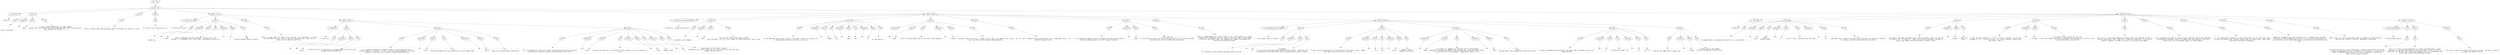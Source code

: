digraph lpegNode {

node [fontname=Helvetica]
edge [style=dashed]

doc_0 [label="doc - 144"]


doc_0 -> { section_1}
{rank=same; section_1}

section_1 [label="section: 1-91"]


// END RANK doc_0

section_1 -> { header_2 prose_3 prose_4 prose_5 section_6 section_7 section_8}
{rank=same; header_2 prose_3 prose_4 prose_5 section_6 section_7 section_8}

header_2 [label="1 : Femto 0.2"]

prose_3 [label="prose"]

prose_4 [label="prose"]

prose_5 [label="prose"]

section_6 [label="section: 13-23"]

section_7 [label="section: 43-69"]

section_8 [label="section: 92-130"]


// END RANK section_1

header_2 -> leaf_9
leaf_9  [color=Gray,shape=rectangle,fontname=Inconsolata,label="* Femto 0.2"]
// END RANK header_2

prose_3 -> { raw_10 prespace_11 literal_12 raw_13}
{rank=same; raw_10 prespace_11 literal_12 raw_13}

raw_10 [label="raw"]

prespace_11 [label="prespace"]

literal_12 [label="literal"]

raw_13 [label="raw"]


// END RANK prose_3

raw_10 -> leaf_14
leaf_14  [color=Gray,shape=rectangle,fontname=Inconsolata,label="


This is exciting!"]
// END RANK raw_10

prespace_11 -> leaf_15
leaf_15  [color=Gray,shape=rectangle,fontname=Inconsolata,label=" "]
// END RANK prespace_11

literal_12 -> leaf_16
leaf_16  [color=Gray,shape=rectangle,fontname=Inconsolata,label="femto"]
// END RANK literal_12

raw_13 -> leaf_17
leaf_17  [color=Gray,shape=rectangle,fontname=Inconsolata,label=" is now a capable-enough top-line repl. Capable
enough that I'm no longer using the cooked-mode REPL which I started with,
and certainly not lua(jit) -i.
"]
// END RANK raw_13

prose_4 -> { raw_18}
{rank=same; raw_18}

raw_18 [label="raw"]


// END RANK prose_4

raw_18 -> leaf_19
leaf_19  [color=Gray,shape=rectangle,fontname=Inconsolata,label="
The 0.1 release needs some polishing, most of the notes for that are in-line.
"]
// END RANK raw_18

prose_5 -> { raw_20}
{rank=same; raw_20}

raw_20 [label="raw"]


// END RANK prose_5

raw_20 -> leaf_21
leaf_21  [color=Gray,shape=rectangle,fontname=Inconsolata,label="
It's time to start planning out 0.2.

"]
// END RANK raw_20

section_6 -> { header_22 prose_23 prose_24 section_25}
{rank=same; header_22 prose_23 prose_24 section_25}

header_22 [label="2 : Big-picture design"]

prose_23 [label="prose"]

prose_24 [label="prose"]

section_25 [label="section: 24-42"]


// END RANK section_6

header_22 -> leaf_26
leaf_26  [color=Gray,shape=rectangle,fontname=Inconsolata,label="** Big-picture design"]
// END RANK header_22

prose_23 -> { raw_27 prespace_28 literal_29 raw_30 prespace_31 literal_32 raw_33}
{rank=same; raw_27 prespace_28 literal_29 raw_30 prespace_31 literal_32 raw_33}

raw_27 [label="raw"]

prespace_28 [label="prespace"]

literal_29 [label="literal"]

raw_30 [label="raw"]

prespace_31 [label="prespace"]

literal_32 [label="literal"]

raw_33 [label="raw"]


// END RANK prose_23

raw_27 -> leaf_34
leaf_34  [color=Gray,shape=rectangle,fontname=Inconsolata,label="

Right now,"]
// END RANK raw_27

prespace_28 -> leaf_35
leaf_35  [color=Gray,shape=rectangle,fontname=Inconsolata,label=" "]
// END RANK prespace_28

literal_29 -> leaf_36
leaf_36  [color=Gray,shape=rectangle,fontname=Inconsolata,label="femto"]
// END RANK literal_29

raw_30 -> leaf_37
leaf_37  [color=Gray,shape=rectangle,fontname=Inconsolata,label=" shares a namespace with the 'program'. Actually, it is the
program.  I'm reminded of this every time I accidentally declare an"]
// END RANK raw_30

prespace_31 -> leaf_38
leaf_38  [color=Gray,shape=rectangle,fontname=Inconsolata,label=" "]
// END RANK prespace_31

literal_32 -> leaf_39
leaf_39  [color=Gray,shape=rectangle,fontname=Inconsolata,label="a"]
// END RANK literal_32

raw_33 -> leaf_40
leaf_40  [color=Gray,shape=rectangle,fontname=Inconsolata,label=" and
blow my terminal object to pieces.
"]
// END RANK raw_33

prose_24 -> { raw_41}
{rank=same; raw_41}

raw_41 [label="raw"]


// END RANK prose_24

raw_41 -> leaf_42
leaf_42  [color=Gray,shape=rectangle,fontname=Inconsolata,label="
There's a super-light fix, which is to just wrap _G as a metatable.  I'd need
to think about how that interacts with the colorizer; but in any case it
doesn't get us where we need to go.

"]
// END RANK raw_41

section_25 -> { header_43 prose_44 prose_45 prose_46}
{rank=same; header_43 prose_44 prose_45 prose_46}

header_43 [label="3 : Pylon 0.2"]

prose_44 [label="prose"]

prose_45 [label="prose"]

prose_46 [label="prose"]


// END RANK section_25

header_43 -> leaf_47
leaf_47  [color=Gray,shape=rectangle,fontname=Inconsolata,label="*** Pylon 0.2"]
// END RANK header_43

prose_44 -> { raw_48 prespace_49 literal_50 raw_51}
{rank=same; raw_48 prespace_49 literal_50 raw_51}

raw_48 [label="raw"]

prespace_49 [label="prespace"]

literal_50 [label="literal"]

raw_51 [label="raw"]


// END RANK prose_44

raw_48 -> leaf_52
leaf_52  [color=Gray,shape=rectangle,fontname=Inconsolata,label=""]
// END RANK raw_48

prespace_49 -> leaf_53
leaf_53  [color=Gray,shape=rectangle,fontname=Inconsolata,label=""]
// END RANK prespace_49

literal_50 -> leaf_54
leaf_54  [color=Gray,shape=rectangle,fontname=Inconsolata,label="pylon"]
// END RANK literal_50

raw_51 -> leaf_55
leaf_55  [color=Gray,shape=rectangle,fontname=Inconsolata,label=" is effectively 0.1. In the process of adding semver so that this can
be made blessed and official.
"]
// END RANK raw_51

prose_45 -> { raw_56 prespace_57 literal_58 raw_59 prespace_60 literal_61 raw_62}
{rank=same; raw_56 prespace_57 literal_58 raw_59 prespace_60 literal_61 raw_62}

raw_56 [label="raw"]

prespace_57 [label="prespace"]

literal_58 [label="literal"]

raw_59 [label="raw"]

prespace_60 [label="prespace"]

literal_61 [label="literal"]

raw_62 [label="raw"]


// END RANK prose_45

raw_56 -> leaf_63
leaf_63  [color=Gray,shape=rectangle,fontname=Inconsolata,label="
0.2 is going to enhance our runtime so that it can allocate and free a
flexible number of lua states.  It won't have any thread management or process
forking, at least not in 0.2, and we'll most likely stick with"]
// END RANK raw_56

prespace_57 -> leaf_64
leaf_64  [color=Gray,shape=rectangle,fontname=Inconsolata,label=" "]
// END RANK prespace_57

literal_58 -> leaf_65
leaf_65  [color=Gray,shape=rectangle,fontname=Inconsolata,label="libuv"]
// END RANK literal_58

raw_59 -> leaf_66
leaf_66  [color=Gray,shape=rectangle,fontname=Inconsolata,label=" for
threads and handle forks and processes on an even higher level. "]
// END RANK raw_59

prespace_60 -> leaf_67
leaf_67  [color=Gray,shape=rectangle,fontname=Inconsolata,label=" "]
// END RANK prespace_60

literal_61 -> leaf_68
leaf_68  [color=Gray,shape=rectangle,fontname=Inconsolata,label="pylon"]
// END RANK literal_61

raw_62 -> leaf_69
leaf_69  [color=Gray,shape=rectangle,fontname=Inconsolata,label=" is
explicitly a process-level abstraction.
"]
// END RANK raw_62

prose_46 -> { raw_70 prespace_71 literal_72 raw_73 prespace_74 literal_75 raw_76 prespace_77 literal_78 raw_79}
{rank=same; raw_70 prespace_71 literal_72 raw_73 prespace_74 literal_75 raw_76 prespace_77 literal_78 raw_79}

raw_70 [label="raw"]

prespace_71 [label="prespace"]

literal_72 [label="literal"]

raw_73 [label="raw"]

prespace_74 [label="prespace"]

literal_75 [label="literal"]

raw_76 [label="raw"]

prespace_77 [label="prespace"]

literal_78 [label="literal"]

raw_79 [label="raw"]


// END RANK prose_46

raw_70 -> leaf_80
leaf_80  [color=Gray,shape=rectangle,fontname=Inconsolata,label="
The C to manage these states will expose through the internal FFI, giving us
the tooling to establish multiple Lua environments from within"]
// END RANK raw_70

prespace_71 -> leaf_81
leaf_81  [color=Gray,shape=rectangle,fontname=Inconsolata,label=" "]
// END RANK prespace_71

literal_72 -> leaf_82
leaf_82  [color=Gray,shape=rectangle,fontname=Inconsolata,label="pylon"]
// END RANK literal_72

raw_73 -> leaf_83
leaf_83  [color=Gray,shape=rectangle,fontname=Inconsolata,label=".
I'm going to reach out to Tim Caswell on this, because the first-step goal is
to run"]
// END RANK raw_73

prespace_74 -> leaf_84
leaf_84  [color=Gray,shape=rectangle,fontname=Inconsolata,label=" "]
// END RANK prespace_74

literal_75 -> leaf_85
leaf_85  [color=Gray,shape=rectangle,fontname=Inconsolata,label="femto"]
// END RANK literal_75

raw_76 -> leaf_86
leaf_86  [color=Gray,shape=rectangle,fontname=Inconsolata,label=" against other"]
// END RANK raw_76

prespace_77 -> leaf_87
leaf_87  [color=Gray,shape=rectangle,fontname=Inconsolata,label=" "]
// END RANK prespace_77

literal_78 -> leaf_88
leaf_88  [color=Gray,shape=rectangle,fontname=Inconsolata,label="luv"]
// END RANK literal_78

raw_79 -> leaf_89
leaf_89  [color=Gray,shape=rectangle,fontname=Inconsolata,label=" applications in the classic runtime
attachment style, and I think they're going to like this and have some
insight into how to do it.

"]
// END RANK raw_79

section_7 -> { header_90 prose_91 prose_92 prose_93 prose_94 prose_95 prose_96 section_97}
{rank=same; header_90 prose_91 prose_92 prose_93 prose_94 prose_95 prose_96 section_97}

header_90 [label="2 : Femto 0.2: runtime architecture"]

prose_91 [label="prose"]

prose_92 [label="prose"]

prose_93 [label="prose"]

prose_94 [label="prose"]

prose_95 [label="prose"]

prose_96 [label="prose"]

section_97 [label="section: 70-91"]


// END RANK section_7

header_90 -> leaf_98
leaf_98  [color=Gray,shape=rectangle,fontname=Inconsolata,label="** Femto 0.2: runtime architecture"]
// END RANK header_90

prose_91 -> { raw_99 prespace_100 literal_101 raw_102}
{rank=same; raw_99 prespace_100 literal_101 raw_102}

raw_99 [label="raw"]

prespace_100 [label="prespace"]

literal_101 [label="literal"]

raw_102 [label="raw"]


// END RANK prose_91

raw_99 -> leaf_103
leaf_103  [color=Gray,shape=rectangle,fontname=Inconsolata,label="

According to the roadmap,"]
// END RANK raw_99

prespace_100 -> leaf_104
leaf_104  [color=Gray,shape=rectangle,fontname=Inconsolata,label=" "]
// END RANK prespace_100

literal_101 -> leaf_105
leaf_105  [color=Gray,shape=rectangle,fontname=Inconsolata,label="femto"]
// END RANK literal_101

raw_102 -> leaf_106
leaf_106  [color=Gray,shape=rectangle,fontname=Inconsolata,label=" will grow for two or three point releases,
then slim down.  By 1.0, it will handle tty reads and writes; end of story.
"]
// END RANK raw_102

prose_92 -> { raw_107 prespace_108 literal_109 raw_110 prespace_111 literal_112 raw_113 prespace_114 literal_115 raw_116}
{rank=same; raw_107 prespace_108 literal_109 raw_110 prespace_111 literal_112 raw_113 prespace_114 literal_115 raw_116}

raw_107 [label="raw"]

prespace_108 [label="prespace"]

literal_109 [label="literal"]

raw_110 [label="raw"]

prespace_111 [label="prespace"]

literal_112 [label="literal"]

raw_113 [label="raw"]

prespace_114 [label="prespace"]

literal_115 [label="literal"]

raw_116 [label="raw"]


// END RANK prose_92

raw_107 -> leaf_117
leaf_117  [color=Gray,shape=rectangle,fontname=Inconsolata,label="
In the meantime, we're going to have a \"fat femto\". It will be a nursery for
techniques and libraries which will end up in"]
// END RANK raw_107

prespace_108 -> leaf_118
leaf_118  [color=Gray,shape=rectangle,fontname=Inconsolata,label=" "]
// END RANK prespace_108

literal_109 -> leaf_119
leaf_119  [color=Gray,shape=rectangle,fontname=Inconsolata,label="bridge"]
// END RANK literal_109

raw_110 -> leaf_120
leaf_120  [color=Gray,shape=rectangle,fontname=Inconsolata,label=" and"]
// END RANK raw_110

prespace_111 -> leaf_121
leaf_121  [color=Gray,shape=rectangle,fontname=Inconsolata,label=" "]
// END RANK prespace_111

literal_112 -> leaf_122
leaf_122  [color=Gray,shape=rectangle,fontname=Inconsolata,label="codex"]
// END RANK literal_112

raw_113 -> leaf_123
leaf_123  [color=Gray,shape=rectangle,fontname=Inconsolata,label=" and"]
// END RANK raw_113

prespace_114 -> leaf_124
leaf_124  [color=Gray,shape=rectangle,fontname=Inconsolata,label=" "]
// END RANK prespace_114

literal_115 -> leaf_125
leaf_125  [color=Gray,shape=rectangle,fontname=Inconsolata,label="ed"]
// END RANK literal_115

raw_116 -> leaf_126
leaf_126  [color=Gray,shape=rectangle,fontname=Inconsolata,label="
as time goes by.
"]
// END RANK raw_116

prose_93 -> { prespace_127 literal_128 raw_129 prespace_130 literal_131 raw_132}
{rank=same; prespace_127 literal_128 raw_129 prespace_130 literal_131 raw_132}

prespace_127 [label="prespace"]

literal_128 [label="literal"]

raw_129 [label="raw"]

prespace_130 [label="prespace"]

literal_131 [label="literal"]

raw_132 [label="raw"]


// END RANK prose_93

prespace_127 -> leaf_133
leaf_133  [color=Gray,shape=rectangle,fontname=Inconsolata,label=""]
// END RANK prespace_127

literal_128 -> leaf_134
leaf_134  [color=Gray,shape=rectangle,fontname=Inconsolata,label="femto"]
// END RANK literal_128

raw_129 -> leaf_135
leaf_135  [color=Gray,shape=rectangle,fontname=Inconsolata,label=" 1.0 will be around 1000 lines of Lua, with a full graphical"]
// END RANK raw_129

prespace_130 -> leaf_136
leaf_136  [color=Gray,shape=rectangle,fontname=Inconsolata,label=" "]
// END RANK prespace_130

literal_131 -> leaf_137
leaf_137  [color=Gray,shape=rectangle,fontname=Inconsolata,label="anterm"]
// END RANK literal_131

raw_132 -> leaf_138
leaf_138  [color=Gray,shape=rectangle,fontname=Inconsolata,label="
protocol, about twice that.  I expect it will look a fair amount like it does
now, just with all the modules living elsewhere.
"]
// END RANK raw_132

prose_94 -> { raw_139}
{rank=same; raw_139}

raw_139 [label="raw"]


// END RANK prose_94

raw_139 -> leaf_140
leaf_140  [color=Gray,shape=rectangle,fontname=Inconsolata,label="
So. 0.2. We'll steadily beef up modeselecktor into a respectable editor, not
much to say about that.
"]
// END RANK raw_139

prose_95 -> { raw_141 prespace_142 literal_143 raw_144}
{rank=same; raw_141 prespace_142 literal_143 raw_144}

raw_141 [label="raw"]

prespace_142 [label="prespace"]

literal_143 [label="literal"]

raw_144 [label="raw"]


// END RANK prose_95

raw_141 -> leaf_145
leaf_145  [color=Gray,shape=rectangle,fontname=Inconsolata,label="
I'll be working out good and better strategies for SQLite persistence of
objects, ending up with a sort of T-shaped structure:"]
// END RANK raw_141

prespace_142 -> leaf_146
leaf_146  [color=Gray,shape=rectangle,fontname=Inconsolata,label=" "]
// END RANK prespace_142

literal_143 -> leaf_147
leaf_147  [color=Gray,shape=rectangle,fontname=Inconsolata,label="pylon"]
// END RANK literal_143

raw_144 -> leaf_148
leaf_148  [color=Gray,shape=rectangle,fontname=Inconsolata,label=" will juggle two
or three SQLite states, one for the i/o loop, one for the attached runtime,
and possibly a third to handle disk persistence.
"]
// END RANK raw_144

prose_96 -> { raw_149}
{rank=same; raw_149}

raw_149 [label="raw"]


// END RANK prose_96

raw_149 -> leaf_150
leaf_150  [color=Gray,shape=rectangle,fontname=Inconsolata,label="
State is shared between Luas, each of which is on its own thread, by a shared
in-memory SQLite database. Each will have its own conn, and its own trigger
collection, and between them, that database will manage flow between the
otherwise non-blocking systems.

"]
// END RANK raw_149

section_97 -> { header_151 prose_152 prose_153 prose_154 prose_155 prose_156}
{rank=same; header_151 prose_152 prose_153 prose_154 prose_155 prose_156}

header_151 [label="3 : LuaL_states: pylon or femto?"]

prose_152 [label="prose"]

prose_153 [label="prose"]

prose_154 [label="prose"]

prose_155 [label="prose"]

prose_156 [label="prose"]


// END RANK section_97

header_151 -> leaf_157
leaf_157  [color=Gray,shape=rectangle,fontname=Inconsolata,label="*** LuaL_states: pylon or femto?"]
// END RANK header_151

prose_152 -> { raw_158 prespace_159 literal_160 raw_161}
{rank=same; raw_158 prespace_159 literal_160 raw_161}

raw_158 [label="raw"]

prespace_159 [label="prespace"]

literal_160 [label="literal"]

raw_161 [label="raw"]


// END RANK prose_152

raw_158 -> leaf_162
leaf_162  [color=Gray,shape=rectangle,fontname=Inconsolata,label="

It's possible to just generate new LuaL_states from the"]
// END RANK raw_158

prespace_159 -> leaf_163
leaf_163  [color=Gray,shape=rectangle,fontname=Inconsolata,label=" "]
// END RANK prespace_159

literal_160 -> leaf_164
leaf_164  [color=Gray,shape=rectangle,fontname=Inconsolata,label="luv"]
// END RANK literal_160

raw_161 -> leaf_165
leaf_165  [color=Gray,shape=rectangle,fontname=Inconsolata,label=" threadpool.
Let's go the distance and manage them from within Pylon.  Otherwise we've
preselected a privileged state and that kinda decision leads to regret.
"]
// END RANK raw_161

prose_153 -> { raw_166 prespace_167 literal_168 raw_169 prespace_170 literal_171 raw_172}
{rank=same; raw_166 prespace_167 literal_168 raw_169 prespace_170 literal_171 raw_172}

raw_166 [label="raw"]

prespace_167 [label="prespace"]

literal_168 [label="literal"]

raw_169 [label="raw"]

prespace_170 [label="prespace"]

literal_171 [label="literal"]

raw_172 [label="raw"]


// END RANK prose_153

raw_166 -> leaf_173
leaf_173  [color=Gray,shape=rectangle,fontname=Inconsolata,label="
I don't think we save any ass or neck pain with this choice, either.  Might
need some flick of the wrist to keep the"]
// END RANK raw_166

prespace_167 -> leaf_174
leaf_174  [color=Gray,shape=rectangle,fontname=Inconsolata,label=" "]
// END RANK prespace_167

literal_168 -> leaf_175
leaf_175  [color=Gray,shape=rectangle,fontname=Inconsolata,label="luv"]
// END RANK literal_168

raw_169 -> leaf_176
leaf_176  [color=Gray,shape=rectangle,fontname=Inconsolata,label=" and"]
// END RANK raw_169

prespace_170 -> leaf_177
leaf_177  [color=Gray,shape=rectangle,fontname=Inconsolata,label=" "]
// END RANK prespace_170

literal_171 -> leaf_178
leaf_178  [color=Gray,shape=rectangle,fontname=Inconsolata,label="pylon"]
// END RANK literal_171

raw_172 -> leaf_179
leaf_179  [color=Gray,shape=rectangle,fontname=Inconsolata,label=" ideas of what's
happening consistent.
"]
// END RANK raw_172

prose_154 -> { prespace_180 literal_181 raw_182 prespace_183 literal_184 raw_185}
{rank=same; prespace_180 literal_181 raw_182 prespace_183 literal_184 raw_185}

prespace_180 [label="prespace"]

literal_181 [label="literal"]

raw_182 [label="raw"]

prespace_183 [label="prespace"]

literal_184 [label="literal"]

raw_185 [label="raw"]


// END RANK prose_154

prespace_180 -> leaf_186
leaf_186  [color=Gray,shape=rectangle,fontname=Inconsolata,label=""]
// END RANK prespace_180

literal_181 -> leaf_187
leaf_187  [color=Gray,shape=rectangle,fontname=Inconsolata,label="femto"]
// END RANK literal_181

raw_182 -> leaf_188
leaf_188  [color=Gray,shape=rectangle,fontname=Inconsolata,label=" is 0.2 when user commands are inserted into the shared-memory
database, triggering an update in the attached loop, where the return value
is then inserted to that database, triggering an update on the"]
// END RANK raw_182

prespace_183 -> leaf_189
leaf_189  [color=Gray,shape=rectangle,fontname=Inconsolata,label=" "]
// END RANK prespace_183

literal_184 -> leaf_190
leaf_190  [color=Gray,shape=rectangle,fontname=Inconsolata,label="femto"]
// END RANK literal_184

raw_185 -> leaf_191
leaf_191  [color=Gray,shape=rectangle,fontname=Inconsolata,label=" side.
During idles, these changes get transacted to store.
"]
// END RANK raw_185

prose_155 -> { raw_192 prespace_193 literal_194 raw_195 prespace_196 literal_197 raw_198}
{rank=same; raw_192 prespace_193 literal_194 raw_195 prespace_196 literal_197 raw_198}

raw_192 [label="raw"]

prespace_193 [label="prespace"]

literal_194 [label="literal"]

raw_195 [label="raw"]

prespace_196 [label="prespace"]

literal_197 [label="literal"]

raw_198 [label="raw"]


// END RANK prose_155

raw_192 -> leaf_199
leaf_199  [color=Gray,shape=rectangle,fontname=Inconsolata,label="
Letting the database keep blocking on the femto side is probably okay for 0.2.
When building"]
// END RANK raw_192

prespace_193 -> leaf_200
leaf_200  [color=Gray,shape=rectangle,fontname=Inconsolata,label=" "]
// END RANK prespace_193

literal_194 -> leaf_201
leaf_201  [color=Gray,shape=rectangle,fontname=Inconsolata,label="n"]
// END RANK literal_194

raw_195 -> leaf_202
leaf_202  [color=Gray,shape=rectangle,fontname=Inconsolata,label=" interacting systems, set"]
// END RANK raw_195

prespace_196 -> leaf_203
leaf_203  [color=Gray,shape=rectangle,fontname=Inconsolata,label=" "]
// END RANK prespace_196

literal_197 -> leaf_204
leaf_204  [color=Gray,shape=rectangle,fontname=Inconsolata,label="n=2"]
// END RANK literal_197

raw_198 -> leaf_205
leaf_205  [color=Gray,shape=rectangle,fontname=Inconsolata,label=" at first.
"]
// END RANK raw_198

prose_156 -> { raw_206 prespace_207 literal_208 raw_209}
{rank=same; raw_206 prespace_207 literal_208 raw_209}

raw_206 [label="raw"]

prespace_207 [label="prespace"]

literal_208 [label="literal"]

raw_209 [label="raw"]


// END RANK prose_156

raw_206 -> leaf_210
leaf_210  [color=Gray,shape=rectangle,fontname=Inconsolata,label="
But the user OODA loop is sacred, and"]
// END RANK raw_206

prespace_207 -> leaf_211
leaf_211  [color=Gray,shape=rectangle,fontname=Inconsolata,label=" "]
// END RANK prespace_207

literal_208 -> leaf_212
leaf_212  [color=Gray,shape=rectangle,fontname=Inconsolata,label="bridge"]
// END RANK literal_208

raw_209 -> leaf_213
leaf_213  [color=Gray,shape=rectangle,fontname=Inconsolata,label=" systems give it the highest
priority the platform easily allows.

"]
// END RANK raw_209

section_8 -> { header_214 prose_215 prose_216 prose_217 prose_218 prose_219 prose_220 prose_221 prose_222 section_223}
{rank=same; header_214 prose_215 prose_216 prose_217 prose_218 prose_219 prose_220 prose_221 prose_222 section_223}

header_214 [label="2 : Game Plan"]

prose_215 [label="prose"]

prose_216 [label="prose"]

prose_217 [label="prose"]

prose_218 [label="prose"]

prose_219 [label="prose"]

prose_220 [label="prose"]

prose_221 [label="prose"]

prose_222 [label="prose"]

section_223 [label="section: 131-144"]


// END RANK section_8

header_214 -> leaf_224
leaf_224  [color=Gray,shape=rectangle,fontname=Inconsolata,label="** Game Plan"]
// END RANK header_214

prose_215 -> { raw_225 prespace_226 literal_227 raw_228 prespace_229 literal_230 raw_231 prespace_232 literal_233 raw_234}
{rank=same; raw_225 prespace_226 literal_227 raw_228 prespace_229 literal_230 raw_231 prespace_232 literal_233 raw_234}

raw_225 [label="raw"]

prespace_226 [label="prespace"]

literal_227 [label="literal"]

raw_228 [label="raw"]

prespace_229 [label="prespace"]

literal_230 [label="literal"]

raw_231 [label="raw"]

prespace_232 [label="prespace"]

literal_233 [label="literal"]

raw_234 [label="raw"]


// END RANK prose_215

raw_225 -> leaf_235
leaf_235  [color=Gray,shape=rectangle,fontname=Inconsolata,label="

My nomenclature is aspirational as much as it is informative."]
// END RANK raw_225

prespace_226 -> leaf_236
leaf_236  [color=Gray,shape=rectangle,fontname=Inconsolata,label=" "]
// END RANK prespace_226

literal_227 -> leaf_237
leaf_237  [color=Gray,shape=rectangle,fontname=Inconsolata,label="pylon"]
// END RANK literal_227

raw_228 -> leaf_238
leaf_238  [color=Gray,shape=rectangle,fontname=Inconsolata,label=" makes a
binary called"]
// END RANK raw_228

prespace_229 -> leaf_239
leaf_239  [color=Gray,shape=rectangle,fontname=Inconsolata,label=" "]
// END RANK prespace_229

literal_230 -> leaf_240
leaf_240  [color=Gray,shape=rectangle,fontname=Inconsolata,label="br"]
// END RANK literal_230

raw_231 -> leaf_241
leaf_241  [color=Gray,shape=rectangle,fontname=Inconsolata,label=", and I'll fork it and have that fork make"]
// END RANK raw_231

prespace_232 -> leaf_242
leaf_242  [color=Gray,shape=rectangle,fontname=Inconsolata,label=" "]
// END RANK prespace_232

literal_233 -> leaf_243
leaf_243  [color=Gray,shape=rectangle,fontname=Inconsolata,label="bur"]
// END RANK literal_233

raw_234 -> leaf_244
leaf_244  [color=Gray,shape=rectangle,fontname=Inconsolata,label=" or
something, while I make a test repo that purely works out the basic character
of running a couple processes against each other.
"]
// END RANK raw_234

prose_216 -> { raw_245 prespace_246 literal_247 raw_248}
{rank=same; raw_245 prespace_246 literal_247 raw_248}

raw_245 [label="raw"]

prespace_246 [label="prespace"]

literal_247 [label="literal"]

raw_248 [label="raw"]


// END RANK prose_216

raw_245 -> leaf_249
leaf_249  [color=Gray,shape=rectangle,fontname=Inconsolata,label="
I'm hoping to get some reasonable advice from Tim Caswell, whom I will put on
the contact list for femto 0.1. I want luv/lit/luvit programs to be able to
pull in one module  and then be able to connect to the"]
// END RANK raw_245

prespace_246 -> leaf_250
leaf_250  [color=Gray,shape=rectangle,fontname=Inconsolata,label=" "]
// END RANK prespace_246

literal_247 -> leaf_251
leaf_251  [color=Gray,shape=rectangle,fontname=Inconsolata,label="bridge"]
// END RANK literal_247

raw_248 -> leaf_252
leaf_252  [color=Gray,shape=rectangle,fontname=Inconsolata,label=" repl from
there.
"]
// END RANK raw_248

prose_217 -> { raw_253 prespace_254 literal_255 raw_256}
{rank=same; raw_253 prespace_254 literal_255 raw_256}

raw_253 [label="raw"]

prespace_254 [label="prespace"]

literal_255 [label="literal"]

raw_256 [label="raw"]


// END RANK prose_217

raw_253 -> leaf_257
leaf_257  [color=Gray,shape=rectangle,fontname=Inconsolata,label="
I think the boot sequence is: if the -i flag isn't present, just run the
program, if it is, fire up the repl first, which launches a second state
that holds a conn to"]
// END RANK raw_253

prespace_254 -> leaf_258
leaf_258  [color=Gray,shape=rectangle,fontname=Inconsolata,label=" "]
// END RANK prespace_254

literal_255 -> leaf_259
leaf_259  [color=Gray,shape=rectangle,fontname=Inconsolata,label="~/.bridge"]
// END RANK literal_255

raw_256 -> leaf_260
leaf_260  [color=Gray,shape=rectangle,fontname=Inconsolata,label=" and another to an in-memory DB, once the
luser has a prompt, set up the programme, print any output to a buffer, then
run back any session from the DB.
"]
// END RANK raw_256

prose_218 -> { raw_261}
{rank=same; raw_261}

raw_261 [label="raw"]


// END RANK prose_218

raw_261 -> leaf_262
leaf_262  [color=Gray,shape=rectangle,fontname=Inconsolata,label="
This is all a little mind-bending but having an ACID store between threads is
literally what STM is and I think once I figure out some good, if not totally
ordered, semantics for ORM in Lua, we'll be in pretty nice shape.
"]
// END RANK raw_261

prose_219 -> { raw_263}
{rank=same; raw_263}

raw_263 [label="raw"]


// END RANK prose_219

raw_263 -> leaf_264
leaf_264  [color=Gray,shape=rectangle,fontname=Inconsolata,label="
Clu is supposed to be \"What if Clojure except persistent rather than immutable\"
and having the snapshot living in in-memory and store DBs while the state
itself lives in a fast mutable object is a good premise.
"]
// END RANK raw_263

prose_220 -> { raw_265}
{rank=same; raw_265}

raw_265 [label="raw"]


// END RANK prose_220

raw_265 -> leaf_266
leaf_266  [color=Gray,shape=rectangle,fontname=Inconsolata,label="
It's not exceptionally expensive to keep undo buffers and the like, and I tend
to want the property that a pointer always shows the latest state, rather than
value-side referential transparency.
"]
// END RANK raw_265

prose_221 -> { raw_267}
{rank=same; raw_267}

raw_267 [label="raw"]


// END RANK prose_221

raw_267 -> leaf_268
leaf_268  [color=Gray,shape=rectangle,fontname=Inconsolata,label="
Quipu are intended to have this property also. I recognize that this makes
OT editing of them inappropriate and that's fine, we solve one problem at a
time and using a fast, owned quipu doesn't preclude more intricate AST forms
later.
"]
// END RANK raw_267

prose_222 -> { raw_269}
{rank=same; raw_269}

raw_269 [label="raw"]


// END RANK prose_222

raw_269 -> leaf_270
leaf_270  [color=Gray,shape=rectangle,fontname=Inconsolata,label="
What I want is a form of undo which looks for changes by recency within a
defined form. Usually a function, sometimes a conditional.

"]
// END RANK raw_269

section_223 -> { header_271 prose_272 prose_273 prose_274}
{rank=same; header_271 prose_272 prose_273 prose_274}

header_271 [label="3 : Build model objects"]

prose_272 [label="prose"]

prose_273 [label="prose"]

prose_274 [label="prose"]


// END RANK section_223

header_271 -> leaf_275
leaf_275  [color=Gray,shape=rectangle,fontname=Inconsolata,label="*** Build model objects"]
// END RANK header_271

prose_272 -> { raw_276}
{rank=same; raw_276}

raw_276 [label="raw"]


// END RANK prose_272

raw_276 -> leaf_277
leaf_277  [color=Gray,shape=rectangle,fontname=Inconsolata,label="

To really get places in this refactoring, I intend to build small collections
of objects which simply exhibit the behavior I'm looking for.  These will be
useful in PMPLVM and will spare a lot of grief compared to bolting new
patterns onto existing systems.
"]
// END RANK raw_276

prose_273 -> { raw_278}
{rank=same; raw_278}

raw_278 [label="raw"]


// END RANK prose_273

raw_278 -> leaf_279
leaf_279  [color=Gray,shape=rectangle,fontname=Inconsolata,label="
This is of course the huge advantage of a proper prototype object system.
We don't try and make an ontology or figure out what a class is or why we
would need one. We just hook a few tables together with our surrounding C and
library code and get them doing what we want.
"]
// END RANK raw_278

prose_274 -> { raw_280}
{rank=same; raw_280}

raw_280 [label="raw"]


// END RANK prose_274

raw_280 -> leaf_281
leaf_281  [color=Gray,shape=rectangle,fontname=Inconsolata,label="
I do need to figure out a couple really-basic things.  Like how to register
a trigger with SQLite from Lua."]
// END RANK raw_280


}
